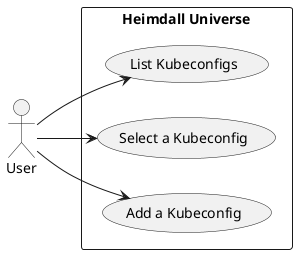 @startuml
left to right direction
actor "User" as usr
rectangle "Heimdall Universe" {
  usecase "List Kubeconfigs" as UC1
  usecase "Select a Kubeconfig" as UC2
  usecase "Add a Kubeconfig" as UC3
}
usr --> UC1
usr --> UC2
usr --> UC3
@enduml

